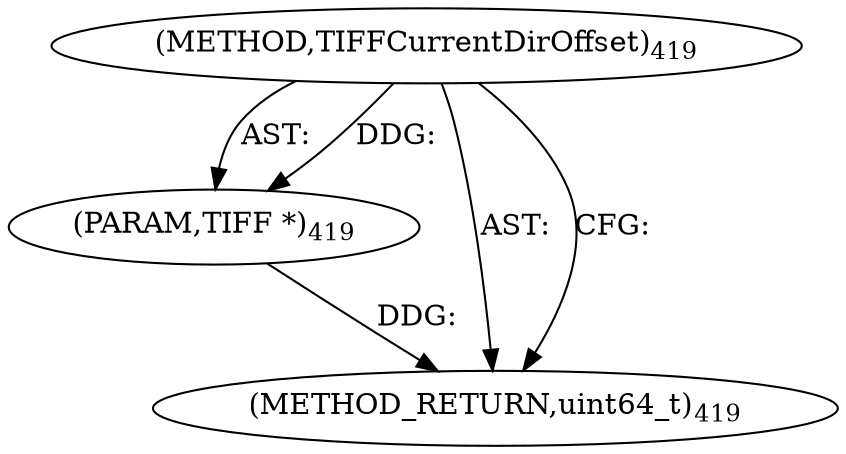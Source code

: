digraph "TIFFCurrentDirOffset" {  
"8739" [label = <(METHOD,TIFFCurrentDirOffset)<SUB>419</SUB>> ]
"8740" [label = <(PARAM,TIFF *)<SUB>419</SUB>> ]
"8741" [label = <(METHOD_RETURN,uint64_t)<SUB>419</SUB>> ]
  "8739" -> "8740"  [ label = "AST: "] 
  "8739" -> "8741"  [ label = "AST: "] 
  "8739" -> "8741"  [ label = "CFG: "] 
  "8740" -> "8741"  [ label = "DDG: "] 
  "8739" -> "8740"  [ label = "DDG: "] 
}
